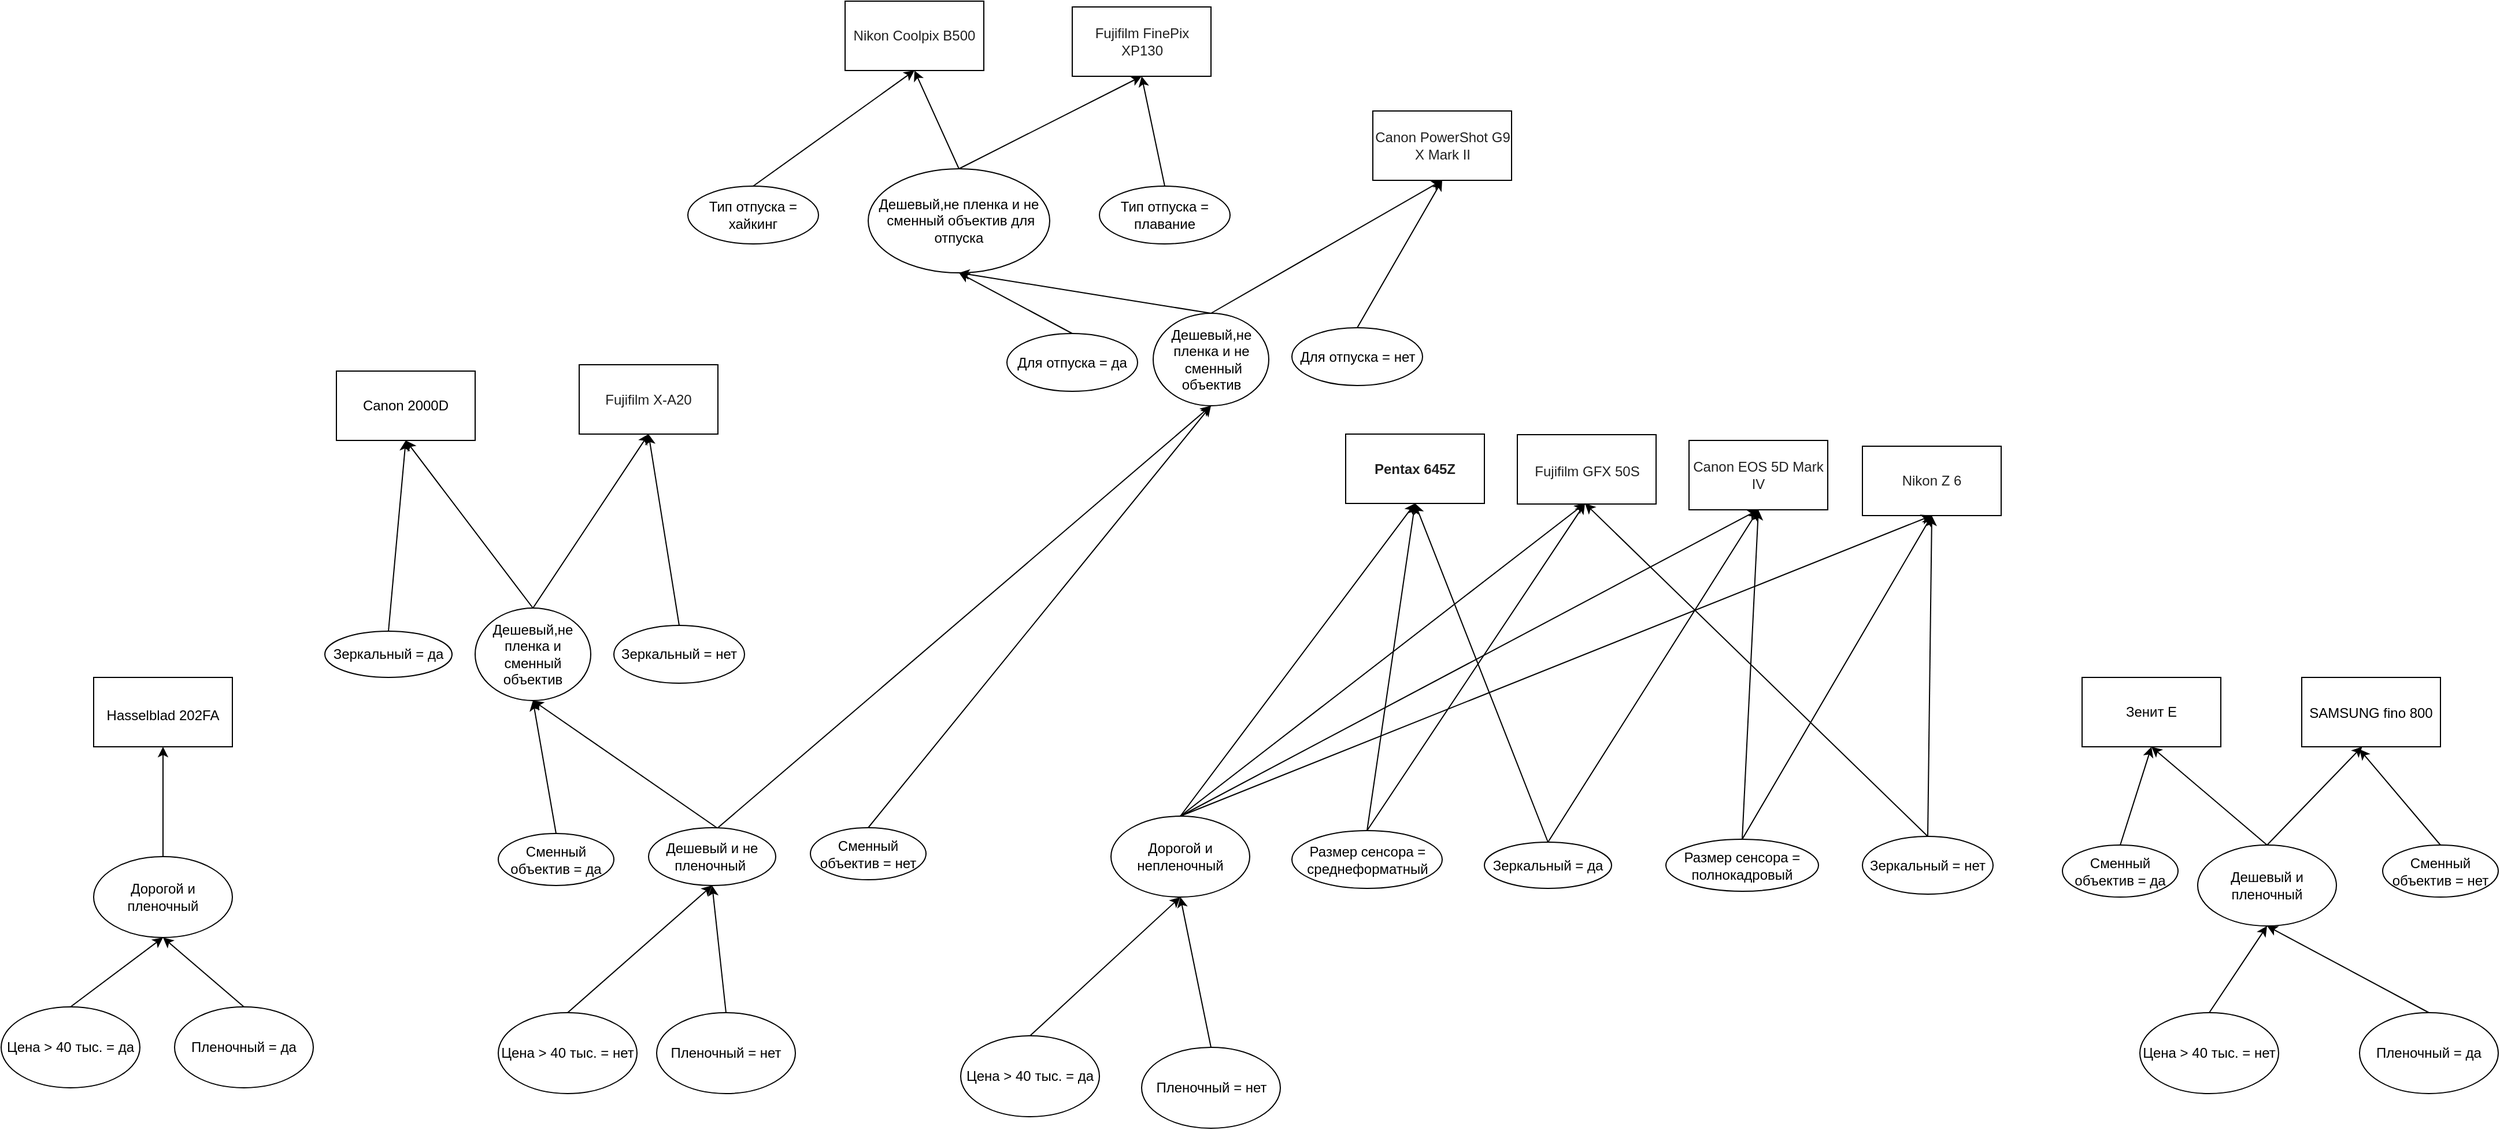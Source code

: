 <mxfile pages="1" version="11.2.8" type="device"><diagram id="IxVyrnrw6QYGaAFa2-H1" name="Page-1"><mxGraphModel dx="1221" dy="682" grid="1" gridSize="10" guides="1" tooltips="1" connect="1" arrows="1" fold="1" page="1" pageScale="1" pageWidth="2339" pageHeight="3300" math="0" shadow="0"><root><mxCell id="0"/><mxCell id="1" parent="0"/><mxCell id="fKASB1jWGZERVSjt7L6l-4" value="Цена &amp;gt; 40 тыс. = да" style="ellipse;whiteSpace=wrap;html=1;align=center;container=1;recursiveResize=0;treeFolding=1;treeMoving=1;fontStyle=0;fontSize=12;" parent="1" vertex="1"><mxGeometry x="140" y="2145" width="120" height="70" as="geometry"/></mxCell><mxCell id="fKASB1jWGZERVSjt7L6l-5" value="Цена &amp;gt; 40 тыс. = нет" style="ellipse;whiteSpace=wrap;html=1;align=center;container=1;recursiveResize=0;treeFolding=1;treeMoving=1;fontStyle=0;fontSize=12;" parent="1" vertex="1"><mxGeometry x="570" y="2150" width="120" height="70" as="geometry"/></mxCell><mxCell id="fKASB1jWGZERVSjt7L6l-7" value="Пленочный = да" style="ellipse;whiteSpace=wrap;html=1;align=center;container=1;recursiveResize=0;treeFolding=1;treeMoving=1;fontStyle=0;fontSize=12;" parent="1" vertex="1"><mxGeometry x="290" y="2145" width="120" height="70" as="geometry"/></mxCell><mxCell id="fKASB1jWGZERVSjt7L6l-8" value="Пленочный = нет" style="ellipse;whiteSpace=wrap;html=1;align=center;container=1;recursiveResize=0;treeFolding=1;treeMoving=1;fontStyle=0;fontSize=12;" parent="1" vertex="1"><mxGeometry x="707" y="2150" width="120" height="70" as="geometry"/></mxCell><mxCell id="fKASB1jWGZERVSjt7L6l-9" value="Цена &amp;gt; 40 тыс. = да" style="ellipse;whiteSpace=wrap;html=1;align=center;container=1;recursiveResize=0;treeFolding=1;treeMoving=1;fontStyle=0;fontSize=12;" parent="1" vertex="1"><mxGeometry x="970" y="2170" width="120" height="70" as="geometry"/></mxCell><mxCell id="fKASB1jWGZERVSjt7L6l-10" value="Цена &amp;gt; 40 тыс. = нет" style="ellipse;whiteSpace=wrap;html=1;align=center;container=1;recursiveResize=0;treeFolding=1;treeMoving=1;fontStyle=0;fontSize=12;" parent="1" vertex="1"><mxGeometry x="1990" y="2150" width="120" height="70" as="geometry"/></mxCell><mxCell id="fKASB1jWGZERVSjt7L6l-11" value="Пленочный = нет" style="ellipse;whiteSpace=wrap;html=1;align=center;container=1;recursiveResize=0;treeFolding=1;treeMoving=1;fontStyle=0;fontSize=12;" parent="1" vertex="1"><mxGeometry x="1126.5" y="2180" width="120" height="70" as="geometry"/></mxCell><mxCell id="fKASB1jWGZERVSjt7L6l-12" value="Пленочный = да" style="ellipse;whiteSpace=wrap;html=1;align=center;container=1;recursiveResize=0;treeFolding=1;treeMoving=1;fontStyle=0;fontSize=12;" parent="1" vertex="1"><mxGeometry x="2180" y="2150" width="120" height="70" as="geometry"/></mxCell><mxCell id="fKASB1jWGZERVSjt7L6l-14" value="Дешевый и не пленочный&amp;nbsp;" style="ellipse;whiteSpace=wrap;html=1;align=center;container=1;recursiveResize=0;treeFolding=1;treeMoving=1;fontStyle=0;fontSize=12;" parent="1" vertex="1"><mxGeometry x="700" y="1990" width="110" height="50" as="geometry"/></mxCell><mxCell id="fKASB1jWGZERVSjt7L6l-17" value="" style="endArrow=classic;html=1;entryX=0.5;entryY=1;entryDx=0;entryDy=0;exitX=0.5;exitY=0;exitDx=0;exitDy=0;fontStyle=0;fontSize=12;" parent="1" source="fKASB1jWGZERVSjt7L6l-5" target="fKASB1jWGZERVSjt7L6l-14" edge="1"><mxGeometry width="50" height="50" relative="1" as="geometry"><mxPoint x="280" y="2290" as="sourcePoint"/><mxPoint x="330" y="2240" as="targetPoint"/></mxGeometry></mxCell><mxCell id="fKASB1jWGZERVSjt7L6l-18" value="" style="endArrow=classic;html=1;entryX=0.5;entryY=1;entryDx=0;entryDy=0;exitX=0.5;exitY=0;exitDx=0;exitDy=0;fontStyle=0;fontSize=12;" parent="1" source="fKASB1jWGZERVSjt7L6l-8" target="fKASB1jWGZERVSjt7L6l-14" edge="1"><mxGeometry width="50" height="50" relative="1" as="geometry"><mxPoint x="640" y="2160" as="sourcePoint"/><mxPoint x="765" y="2050" as="targetPoint"/></mxGeometry></mxCell><mxCell id="fKASB1jWGZERVSjt7L6l-20" value="Сменный объектив = да&lt;br style=&quot;font-size: 12px;&quot;&gt;" style="ellipse;whiteSpace=wrap;html=1;align=center;container=1;recursiveResize=0;treeFolding=1;treeMoving=1;fontStyle=0;fontSize=12;" parent="1" vertex="1"><mxGeometry x="570" y="1995" width="100" height="45" as="geometry"/></mxCell><mxCell id="fKASB1jWGZERVSjt7L6l-23" value="Сменный объектив = нет" style="ellipse;whiteSpace=wrap;html=1;align=center;container=1;recursiveResize=0;treeFolding=1;treeMoving=1;fontStyle=0;fontSize=12;" parent="1" vertex="1"><mxGeometry x="840" y="1990" width="100" height="45" as="geometry"/></mxCell><mxCell id="fKASB1jWGZERVSjt7L6l-27" value="" style="endArrow=classic;html=1;entryX=0.5;entryY=1;entryDx=0;entryDy=0;exitX=0.5;exitY=0;exitDx=0;exitDy=0;fontStyle=0;fontSize=12;" parent="1" source="fKASB1jWGZERVSjt7L6l-20" target="fKASB1jWGZERVSjt7L6l-32" edge="1"><mxGeometry width="50" height="50" relative="1" as="geometry"><mxPoint x="621.5" y="1990" as="sourcePoint"/><mxPoint x="746.5" y="1880" as="targetPoint"/></mxGeometry></mxCell><mxCell id="fKASB1jWGZERVSjt7L6l-28" value="" style="endArrow=classic;html=1;entryX=0.5;entryY=1;entryDx=0;entryDy=0;fontStyle=0;fontSize=12;" parent="1" target="fKASB1jWGZERVSjt7L6l-32" edge="1"><mxGeometry width="50" height="50" relative="1" as="geometry"><mxPoint x="759" y="1990" as="sourcePoint"/><mxPoint x="746.5" y="1880" as="targetPoint"/></mxGeometry></mxCell><mxCell id="fKASB1jWGZERVSjt7L6l-32" value="Дешевый,не пленка и сменный объектив&lt;br style=&quot;font-size: 12px;&quot;&gt;" style="ellipse;whiteSpace=wrap;html=1;align=center;container=1;recursiveResize=0;treeFolding=1;treeMoving=1;fontStyle=0;fontSize=12;" parent="1" vertex="1"><mxGeometry x="550" y="1800" width="100" height="80" as="geometry"/></mxCell><mxCell id="fKASB1jWGZERVSjt7L6l-33" value="Зеркальный = да" style="ellipse;whiteSpace=wrap;html=1;align=center;container=1;recursiveResize=0;treeFolding=1;treeMoving=1;fontStyle=0;fontSize=12;" parent="1" vertex="1"><mxGeometry x="420" y="1820" width="110" height="40" as="geometry"/></mxCell><mxCell id="fKASB1jWGZERVSjt7L6l-34" value="Зеркальный = нет&lt;br style=&quot;font-size: 12px;&quot;&gt;" style="ellipse;whiteSpace=wrap;html=1;align=center;container=1;recursiveResize=0;treeFolding=1;treeMoving=1;fontStyle=0;fontSize=12;" parent="1" vertex="1"><mxGeometry x="670" y="1815" width="113" height="50" as="geometry"/></mxCell><mxCell id="fKASB1jWGZERVSjt7L6l-39" value="" style="endArrow=classic;html=1;entryX=0.5;entryY=1;entryDx=0;entryDy=0;exitX=0.5;exitY=0;exitDx=0;exitDy=0;fontStyle=0;fontSize=12;" parent="1" source="fKASB1jWGZERVSjt7L6l-33" target="fKASB1jWGZERVSjt7L6l-76" edge="1"><mxGeometry width="50" height="50" relative="1" as="geometry"><mxPoint x="535" y="1790" as="sourcePoint"/><mxPoint x="315" y="1677.5" as="targetPoint"/></mxGeometry></mxCell><mxCell id="fKASB1jWGZERVSjt7L6l-40" value="" style="endArrow=classic;html=1;entryX=0.5;entryY=1;entryDx=0;entryDy=0;exitX=0.5;exitY=0;exitDx=0;exitDy=0;fontStyle=0;fontSize=12;" parent="1" source="fKASB1jWGZERVSjt7L6l-32" target="fKASB1jWGZERVSjt7L6l-76" edge="1"><mxGeometry width="50" height="50" relative="1" as="geometry"><mxPoint x="585" y="1830" as="sourcePoint"/><mxPoint x="315" y="1677.5" as="targetPoint"/></mxGeometry></mxCell><mxCell id="fKASB1jWGZERVSjt7L6l-48" value="" style="endArrow=classic;html=1;exitX=0.5;exitY=0;exitDx=0;exitDy=0;entryX=0.5;entryY=1;entryDx=0;entryDy=0;fontStyle=0;fontSize=12;" parent="1" source="fKASB1jWGZERVSjt7L6l-32" target="fKASB1jWGZERVSjt7L6l-79" edge="1"><mxGeometry width="50" height="50" relative="1" as="geometry"><mxPoint x="650" y="1750" as="sourcePoint"/><mxPoint x="675" y="1585" as="targetPoint"/></mxGeometry></mxCell><mxCell id="fKASB1jWGZERVSjt7L6l-49" value="" style="endArrow=classic;html=1;entryX=0.5;entryY=1;entryDx=0;entryDy=0;exitX=0.5;exitY=0;exitDx=0;exitDy=0;fontStyle=0;fontSize=12;" parent="1" source="fKASB1jWGZERVSjt7L6l-34" target="fKASB1jWGZERVSjt7L6l-79" edge="1"><mxGeometry width="50" height="50" relative="1" as="geometry"><mxPoint x="727" y="1755" as="sourcePoint"/><mxPoint x="675" y="1585" as="targetPoint"/></mxGeometry></mxCell><mxCell id="fKASB1jWGZERVSjt7L6l-54" value="Дешевый,не пленка и не&lt;br style=&quot;font-size: 12px;&quot;&gt;&amp;nbsp;сменный объектив" style="ellipse;whiteSpace=wrap;html=1;align=center;container=1;recursiveResize=0;treeFolding=1;treeMoving=1;fontStyle=0;fontSize=12;" parent="1" vertex="1"><mxGeometry x="1136.5" y="1545" width="100" height="80" as="geometry"/></mxCell><mxCell id="fKASB1jWGZERVSjt7L6l-55" value="Для отпуска = нет" style="ellipse;whiteSpace=wrap;html=1;align=center;container=1;recursiveResize=0;treeFolding=1;treeMoving=1;fontStyle=0;fontSize=12;" parent="1" vertex="1"><mxGeometry x="1256.5" y="1557.5" width="113" height="50" as="geometry"/></mxCell><mxCell id="fKASB1jWGZERVSjt7L6l-56" value="" style="endArrow=classic;html=1;entryX=0.5;entryY=1;entryDx=0;entryDy=0;fontStyle=0;fontSize=12;" parent="1" target="fKASB1jWGZERVSjt7L6l-54" edge="1"><mxGeometry width="50" height="50" relative="1" as="geometry"><mxPoint x="760" y="1990" as="sourcePoint"/><mxPoint x="610" y="1890" as="targetPoint"/></mxGeometry></mxCell><mxCell id="fKASB1jWGZERVSjt7L6l-57" value="" style="endArrow=classic;html=1;entryX=0.5;entryY=1;entryDx=0;entryDy=0;exitX=0.5;exitY=0;exitDx=0;exitDy=0;fontStyle=0;fontSize=12;" parent="1" source="fKASB1jWGZERVSjt7L6l-23" target="fKASB1jWGZERVSjt7L6l-54" edge="1"><mxGeometry width="50" height="50" relative="1" as="geometry"><mxPoint x="769" y="2000" as="sourcePoint"/><mxPoint x="610" y="1890" as="targetPoint"/></mxGeometry></mxCell><mxCell id="fKASB1jWGZERVSjt7L6l-58" value="Для отпуска = да" style="ellipse;whiteSpace=wrap;html=1;align=center;container=1;recursiveResize=0;treeFolding=1;treeMoving=1;fontStyle=0;fontSize=12;" parent="1" vertex="1"><mxGeometry x="1010" y="1562.5" width="113" height="50" as="geometry"/></mxCell><mxCell id="fKASB1jWGZERVSjt7L6l-62" value="&lt;span style=&quot;white-space: normal; font-size: 12px;&quot;&gt;Дешевый,не пленка и не&lt;/span&gt;&lt;br style=&quot;white-space: normal; font-size: 12px;&quot;&gt;&lt;span style=&quot;white-space: normal; font-size: 12px;&quot;&gt;&amp;nbsp;сменный объектив для отпуска&lt;/span&gt;" style="ellipse;whiteSpace=wrap;html=1;align=center;container=1;recursiveResize=0;treeFolding=1;treeMoving=1;fontStyle=0;fontSize=12;" parent="1" vertex="1"><mxGeometry x="890" y="1420" width="157" height="90" as="geometry"/></mxCell><mxCell id="fKASB1jWGZERVSjt7L6l-63" value="Тип отпуска = плавание&lt;br style=&quot;font-size: 12px;&quot;&gt;" style="ellipse;whiteSpace=wrap;html=1;align=center;container=1;recursiveResize=0;treeFolding=1;treeMoving=1;fontStyle=0;fontSize=12;" parent="1" vertex="1"><mxGeometry x="1090" y="1435" width="113" height="50" as="geometry"/></mxCell><mxCell id="fKASB1jWGZERVSjt7L6l-65" value="" style="endArrow=classic;html=1;entryX=0.5;entryY=1;entryDx=0;entryDy=0;exitX=0.5;exitY=0;exitDx=0;exitDy=0;fontStyle=0;fontSize=12;" parent="1" source="fKASB1jWGZERVSjt7L6l-58" target="fKASB1jWGZERVSjt7L6l-62" edge="1"><mxGeometry width="50" height="50" relative="1" as="geometry"><mxPoint x="950" y="1645" as="sourcePoint"/><mxPoint x="1145" y="1430" as="targetPoint"/></mxGeometry></mxCell><mxCell id="fKASB1jWGZERVSjt7L6l-66" value="" style="endArrow=classic;html=1;entryX=0.5;entryY=1;entryDx=0;entryDy=0;exitX=0.5;exitY=0;exitDx=0;exitDy=0;fontStyle=0;fontSize=12;" parent="1" source="fKASB1jWGZERVSjt7L6l-54" target="fKASB1jWGZERVSjt7L6l-62" edge="1"><mxGeometry width="50" height="50" relative="1" as="geometry"><mxPoint x="1130" y="1557.5" as="sourcePoint"/><mxPoint x="1043.5" y="1465" as="targetPoint"/></mxGeometry></mxCell><mxCell id="fKASB1jWGZERVSjt7L6l-69" value="" style="endArrow=classic;html=1;exitX=0.5;exitY=0;exitDx=0;exitDy=0;entryX=0.5;entryY=1;entryDx=0;entryDy=0;fontStyle=0;fontSize=12;" parent="1" source="fKASB1jWGZERVSjt7L6l-54" target="fKASB1jWGZERVSjt7L6l-88" edge="1"><mxGeometry width="50" height="50" relative="1" as="geometry"><mxPoint x="1197" y="1555" as="sourcePoint"/><mxPoint x="1350" y="1440" as="targetPoint"/></mxGeometry></mxCell><mxCell id="fKASB1jWGZERVSjt7L6l-70" value="" style="endArrow=classic;html=1;exitX=0.5;exitY=0;exitDx=0;exitDy=0;entryX=0.5;entryY=1;entryDx=0;entryDy=0;fontStyle=0;fontSize=12;" parent="1" source="fKASB1jWGZERVSjt7L6l-55" target="fKASB1jWGZERVSjt7L6l-88" edge="1"><mxGeometry width="50" height="50" relative="1" as="geometry"><mxPoint x="1196.5" y="1555" as="sourcePoint"/><mxPoint x="1347" y="1440" as="targetPoint"/></mxGeometry></mxCell><mxCell id="fKASB1jWGZERVSjt7L6l-72" value="" style="endArrow=classic;html=1;exitX=0.5;exitY=0;exitDx=0;exitDy=0;entryX=0.5;entryY=1;entryDx=0;entryDy=0;fontStyle=0;fontSize=12;" parent="1" source="fKASB1jWGZERVSjt7L6l-62" target="fKASB1jWGZERVSjt7L6l-74" edge="1"><mxGeometry width="50" height="50" relative="1" as="geometry"><mxPoint x="1076.5" y="1572.5" as="sourcePoint"/><mxPoint x="910" y="1340" as="targetPoint"/></mxGeometry></mxCell><UserObject label="&lt;span style=&quot;color: rgb(32, 32, 32); font-family: &amp;quot;ys text&amp;quot;, sans-serif; font-size: 12px; background-color: rgb(255, 255, 255);&quot;&gt;Nikon Coolpix B500&lt;/span&gt;" treeRoot="1" id="fKASB1jWGZERVSjt7L6l-74"><mxCell style="whiteSpace=wrap;html=1;align=center;treeFolding=1;treeMoving=1;container=1;recursiveResize=0;fontStyle=0;fontSize=12;" parent="1" vertex="1"><mxGeometry x="870" y="1275" width="120" height="60" as="geometry"/></mxCell></UserObject><UserObject label="Canon 2000D" treeRoot="1" id="fKASB1jWGZERVSjt7L6l-76"><mxCell style="whiteSpace=wrap;html=1;align=center;treeFolding=1;treeMoving=1;container=1;recursiveResize=0;fontStyle=0;fontSize=12;" parent="1" vertex="1"><mxGeometry x="430" y="1595" width="120" height="60" as="geometry"/></mxCell></UserObject><UserObject label="&lt;h1 class=&quot;title title_size_28 title_bold_yes&quot; style=&quot;box-sizing: border-box ; margin: 0px ; padding: 0px ; line-height: 1.4em ; color: rgb(32 , 32 , 32) ; vertical-align: middle ; font-family: &amp;#34;ys text&amp;#34; , sans-serif ; background-color: rgb(255 , 255 , 255) ; font-size: 12px&quot;&gt;&lt;font style=&quot;font-size: 12px ; font-weight: normal&quot;&gt;Fujifilm X-A20&lt;/font&gt;&lt;/h1&gt;" treeRoot="1" id="fKASB1jWGZERVSjt7L6l-79"><mxCell style="whiteSpace=wrap;html=1;align=center;treeFolding=1;treeMoving=1;container=1;recursiveResize=0;fontStyle=0;fontSize=12;" parent="1" vertex="1"><mxGeometry x="640" y="1589.5" width="120" height="60" as="geometry"/></mxCell></UserObject><UserObject label="&lt;span style=&quot;color: rgb(32, 32, 32); font-family: &amp;quot;ys text&amp;quot;, sans-serif; font-size: 12px; background-color: rgb(255, 255, 255);&quot;&gt;Fujifilm FinePix XP130&lt;/span&gt;" treeRoot="1" id="fKASB1jWGZERVSjt7L6l-84"><mxCell style="whiteSpace=wrap;html=1;align=center;treeFolding=1;treeMoving=1;container=1;recursiveResize=0;fontStyle=0;fontSize=12;" parent="1" vertex="1"><mxGeometry x="1066.5" y="1280" width="120" height="60" as="geometry"/></mxCell></UserObject><UserObject label="&lt;span style=&quot;color: rgb(32, 32, 32); font-family: &amp;quot;ys text&amp;quot;, sans-serif; font-size: 12px; background-color: rgb(255, 255, 255);&quot;&gt;Canon PowerShot G9 X Mark II&lt;/span&gt;" treeRoot="1" id="fKASB1jWGZERVSjt7L6l-88"><mxCell style="whiteSpace=wrap;html=1;align=center;treeFolding=1;treeMoving=1;container=1;recursiveResize=0;fontStyle=0;fontSize=12;" parent="1" vertex="1"><mxGeometry x="1326.5" y="1370" width="120" height="60" as="geometry"/></mxCell></UserObject><mxCell id="fKASB1jWGZERVSjt7L6l-94" value="Дорогой и непленочный" style="ellipse;whiteSpace=wrap;html=1;align=center;container=1;recursiveResize=0;treeFolding=1;treeMoving=1;fontStyle=0;fontSize=12;" parent="1" vertex="1"><mxGeometry x="1100" y="1980" width="120" height="70" as="geometry"/></mxCell><mxCell id="fKASB1jWGZERVSjt7L6l-95" value="" style="endArrow=classic;html=1;entryX=0.5;entryY=1;entryDx=0;entryDy=0;exitX=0.5;exitY=0;exitDx=0;exitDy=0;fontStyle=0;fontSize=12;" parent="1" source="fKASB1jWGZERVSjt7L6l-11" target="fKASB1jWGZERVSjt7L6l-94" edge="1"><mxGeometry width="50" height="50" relative="1" as="geometry"><mxPoint x="1229" y="2181.5" as="sourcePoint"/><mxPoint x="1217.0" y="2071.5" as="targetPoint"/></mxGeometry></mxCell><mxCell id="fKASB1jWGZERVSjt7L6l-96" value="" style="endArrow=classic;html=1;entryX=0.5;entryY=1;entryDx=0;entryDy=0;exitX=0.5;exitY=0;exitDx=0;exitDy=0;fontStyle=0;fontSize=12;" parent="1" source="fKASB1jWGZERVSjt7L6l-9" target="fKASB1jWGZERVSjt7L6l-94" edge="1"><mxGeometry width="50" height="50" relative="1" as="geometry"><mxPoint x="1297.0" y="2196.5" as="sourcePoint"/><mxPoint x="1136.5" y="2116.5" as="targetPoint"/></mxGeometry></mxCell><mxCell id="fKASB1jWGZERVSjt7L6l-97" value="Зеркальный = да" style="ellipse;whiteSpace=wrap;html=1;align=center;container=1;recursiveResize=0;treeFolding=1;treeMoving=1;fontStyle=0;fontSize=12;" parent="1" vertex="1"><mxGeometry x="1423" y="2002.5" width="110" height="40" as="geometry"/></mxCell><mxCell id="fKASB1jWGZERVSjt7L6l-98" value="Зеркальный = нет&lt;br style=&quot;font-size: 12px;&quot;&gt;" style="ellipse;whiteSpace=wrap;html=1;align=center;container=1;recursiveResize=0;treeFolding=1;treeMoving=1;fontStyle=0;fontSize=12;" parent="1" vertex="1"><mxGeometry x="1750" y="1997.5" width="113" height="50" as="geometry"/></mxCell><mxCell id="fKASB1jWGZERVSjt7L6l-99" value="Размер сенсора = среднеформатный&lt;br style=&quot;font-size: 12px;&quot;&gt;" style="ellipse;whiteSpace=wrap;html=1;align=center;container=1;recursiveResize=0;treeFolding=1;treeMoving=1;fontStyle=0;fontSize=12;" parent="1" vertex="1"><mxGeometry x="1256.5" y="1992.5" width="130" height="50" as="geometry"/></mxCell><mxCell id="fKASB1jWGZERVSjt7L6l-100" value="Размер сенсора = полнокадровый" style="ellipse;whiteSpace=wrap;html=1;align=center;container=1;recursiveResize=0;treeFolding=1;treeMoving=1;fontStyle=0;fontSize=12;" parent="1" vertex="1"><mxGeometry x="1580" y="2000" width="132" height="45" as="geometry"/></mxCell><UserObject label="&lt;h1 class=&quot;title title_size_28 title_bold_yes&quot; style=&quot;box-sizing: border-box; margin: 0px; padding: 0px; line-height: 1.4em; font-size: 12px; color: rgb(32, 32, 32); vertical-align: middle; font-family: &amp;quot;ys text&amp;quot;, sans-serif; background-color: rgb(255, 255, 255);&quot;&gt;Pentax 645Z&lt;/h1&gt;" treeRoot="1" id="fKASB1jWGZERVSjt7L6l-103"><mxCell style="whiteSpace=wrap;html=1;align=center;treeFolding=1;treeMoving=1;container=1;recursiveResize=0;fontStyle=0;fontSize=12;" parent="1" vertex="1"><mxGeometry x="1303" y="1649.5" width="120" height="60" as="geometry"/></mxCell></UserObject><mxCell id="fKASB1jWGZERVSjt7L6l-107" value="" style="endArrow=classic;html=1;entryX=0.5;entryY=1;entryDx=0;entryDy=0;exitX=0.5;exitY=0;exitDx=0;exitDy=0;fontStyle=0;fontSize=12;" parent="1" source="fKASB1jWGZERVSjt7L6l-94" target="fKASB1jWGZERVSjt7L6l-103" edge="1"><mxGeometry width="50" height="50" relative="1" as="geometry"><mxPoint x="988.5" y="2056.5" as="sourcePoint"/><mxPoint x="858.5" y="1880" as="targetPoint"/></mxGeometry></mxCell><mxCell id="fKASB1jWGZERVSjt7L6l-108" value="" style="endArrow=classic;html=1;entryX=0.5;entryY=1;entryDx=0;entryDy=0;exitX=0.5;exitY=0;exitDx=0;exitDy=0;fontStyle=0;fontSize=12;" parent="1" source="fKASB1jWGZERVSjt7L6l-99" target="fKASB1jWGZERVSjt7L6l-103" edge="1"><mxGeometry width="50" height="50" relative="1" as="geometry"><mxPoint x="1309.5" y="1992.5" as="sourcePoint"/><mxPoint x="1324" y="1831" as="targetPoint"/></mxGeometry></mxCell><mxCell id="fKASB1jWGZERVSjt7L6l-109" value="" style="endArrow=classic;html=1;entryX=0.5;entryY=1;entryDx=0;entryDy=0;exitX=0.5;exitY=0;exitDx=0;exitDy=0;fontStyle=0;fontSize=12;" parent="1" source="fKASB1jWGZERVSjt7L6l-97" target="fKASB1jWGZERVSjt7L6l-103" edge="1"><mxGeometry width="50" height="50" relative="1" as="geometry"><mxPoint x="1165.0" y="1995" as="sourcePoint"/><mxPoint x="1306.5" y="1833.5" as="targetPoint"/></mxGeometry></mxCell><UserObject label="&lt;span style=&quot;color: rgb(32, 32, 32); font-family: &amp;quot;ys text&amp;quot;, sans-serif; font-size: 12px; background-color: rgb(255, 255, 255);&quot;&gt;Canon EOS 5D Mark IV&lt;/span&gt;" treeRoot="1" id="fKASB1jWGZERVSjt7L6l-115"><mxCell style="whiteSpace=wrap;html=1;align=center;treeFolding=1;treeMoving=1;container=1;recursiveResize=0;fontStyle=0;fontSize=12;" parent="1" vertex="1"><mxGeometry x="1600" y="1655" width="120" height="60" as="geometry"/></mxCell></UserObject><UserObject label="&lt;h1 class=&quot;title title_size_28 title_bold_yes&quot; style=&quot;box-sizing: border-box ; margin: 0px ; padding: 0px ; line-height: 1.4em ; font-size: 12px ; color: rgb(32 , 32 , 32) ; vertical-align: middle ; font-family: &amp;#34;ys text&amp;#34; , sans-serif ; background-color: rgb(255 , 255 , 255)&quot;&gt;&lt;span style=&quot;font-weight: normal&quot;&gt;Nikon Z 6&lt;/span&gt;&lt;/h1&gt;" treeRoot="1" id="fKASB1jWGZERVSjt7L6l-116"><mxCell style="whiteSpace=wrap;html=1;align=center;treeFolding=1;treeMoving=1;container=1;recursiveResize=0;fontStyle=0;fontSize=12;" parent="1" vertex="1"><mxGeometry x="1750" y="1660" width="120" height="60" as="geometry"/></mxCell></UserObject><mxCell id="fKASB1jWGZERVSjt7L6l-117" value="" style="endArrow=classic;html=1;entryX=0.5;entryY=1;entryDx=0;entryDy=0;fontStyle=0;fontSize=12;" parent="1" edge="1"><mxGeometry width="50" height="50" relative="1" as="geometry"><mxPoint x="1160" y="1980" as="sourcePoint"/><mxPoint x="1510" y="1709.5" as="targetPoint"/></mxGeometry></mxCell><mxCell id="fKASB1jWGZERVSjt7L6l-118" value="" style="endArrow=classic;html=1;entryX=0.5;entryY=1;entryDx=0;entryDy=0;exitX=0.5;exitY=0;exitDx=0;exitDy=0;fontStyle=0;fontSize=12;" parent="1" source="fKASB1jWGZERVSjt7L6l-99" edge="1"><mxGeometry width="50" height="50" relative="1" as="geometry"><mxPoint x="1331.5" y="2002.5" as="sourcePoint"/><mxPoint x="1510" y="1709.5" as="targetPoint"/></mxGeometry></mxCell><mxCell id="fKASB1jWGZERVSjt7L6l-119" value="" style="endArrow=classic;html=1;entryX=0.5;entryY=1;entryDx=0;entryDy=0;exitX=0.5;exitY=0;exitDx=0;exitDy=0;fontStyle=0;fontSize=12;" parent="1" source="fKASB1jWGZERVSjt7L6l-98" edge="1"><mxGeometry width="50" height="50" relative="1" as="geometry"><mxPoint x="1331.5" y="2002.5" as="sourcePoint"/><mxPoint x="1510" y="1709.5" as="targetPoint"/></mxGeometry></mxCell><mxCell id="fKASB1jWGZERVSjt7L6l-120" value="" style="endArrow=classic;html=1;entryX=0.5;entryY=1;entryDx=0;entryDy=0;exitX=0.5;exitY=0;exitDx=0;exitDy=0;fontStyle=0;fontSize=12;" parent="1" source="fKASB1jWGZERVSjt7L6l-94" target="fKASB1jWGZERVSjt7L6l-115" edge="1"><mxGeometry width="50" height="50" relative="1" as="geometry"><mxPoint x="1170.0" y="1990" as="sourcePoint"/><mxPoint x="1556.5" y="1712.5" as="targetPoint"/></mxGeometry></mxCell><mxCell id="fKASB1jWGZERVSjt7L6l-121" value="" style="endArrow=classic;html=1;entryX=0.5;entryY=1;entryDx=0;entryDy=0;exitX=0.5;exitY=0;exitDx=0;exitDy=0;fontStyle=0;fontSize=12;" parent="1" source="fKASB1jWGZERVSjt7L6l-97" target="fKASB1jWGZERVSjt7L6l-115" edge="1"><mxGeometry width="50" height="50" relative="1" as="geometry"><mxPoint x="1331.5" y="2002.5" as="sourcePoint"/><mxPoint x="1556.5" y="1712.5" as="targetPoint"/></mxGeometry></mxCell><mxCell id="fKASB1jWGZERVSjt7L6l-122" value="" style="endArrow=classic;html=1;entryX=0.5;entryY=1;entryDx=0;entryDy=0;exitX=0.5;exitY=0;exitDx=0;exitDy=0;fontStyle=0;fontSize=12;" parent="1" source="fKASB1jWGZERVSjt7L6l-100" target="fKASB1jWGZERVSjt7L6l-115" edge="1"><mxGeometry width="50" height="50" relative="1" as="geometry"><mxPoint x="1816.5" y="2007.5" as="sourcePoint"/><mxPoint x="1556.5" y="1712.5" as="targetPoint"/></mxGeometry></mxCell><mxCell id="fKASB1jWGZERVSjt7L6l-123" value="" style="endArrow=classic;html=1;entryX=0.5;entryY=1;entryDx=0;entryDy=0;exitX=0.5;exitY=0;exitDx=0;exitDy=0;fontStyle=0;fontSize=12;" parent="1" source="fKASB1jWGZERVSjt7L6l-100" target="fKASB1jWGZERVSjt7L6l-116" edge="1"><mxGeometry width="50" height="50" relative="1" as="geometry"><mxPoint x="1656.0" y="2010" as="sourcePoint"/><mxPoint x="1770.0" y="1725" as="targetPoint"/></mxGeometry></mxCell><mxCell id="fKASB1jWGZERVSjt7L6l-124" value="" style="endArrow=classic;html=1;entryX=0.5;entryY=1;entryDx=0;entryDy=0;exitX=0.5;exitY=0;exitDx=0;exitDy=0;fontStyle=0;fontSize=12;" parent="1" source="fKASB1jWGZERVSjt7L6l-98" target="fKASB1jWGZERVSjt7L6l-116" edge="1"><mxGeometry width="50" height="50" relative="1" as="geometry"><mxPoint x="1656.0" y="2010" as="sourcePoint"/><mxPoint x="1940" y="1830" as="targetPoint"/></mxGeometry></mxCell><mxCell id="fKASB1jWGZERVSjt7L6l-125" value="" style="endArrow=classic;html=1;entryX=0.5;entryY=1;entryDx=0;entryDy=0;exitX=0.5;exitY=0;exitDx=0;exitDy=0;fontStyle=0;fontSize=12;" parent="1" source="fKASB1jWGZERVSjt7L6l-94" target="fKASB1jWGZERVSjt7L6l-116" edge="1"><mxGeometry width="50" height="50" relative="1" as="geometry"><mxPoint x="1170.0" y="1990" as="sourcePoint"/><mxPoint x="1770.0" y="1725" as="targetPoint"/></mxGeometry></mxCell><mxCell id="fKASB1jWGZERVSjt7L6l-126" value="Дешевый и &lt;br style=&quot;font-size: 12px;&quot;&gt;пленочный" style="ellipse;whiteSpace=wrap;html=1;align=center;container=1;recursiveResize=0;treeFolding=1;treeMoving=1;fontStyle=0;fontSize=12;" parent="1" vertex="1"><mxGeometry x="2040" y="2005" width="120" height="70" as="geometry"/></mxCell><mxCell id="fKASB1jWGZERVSjt7L6l-128" value="" style="endArrow=classic;html=1;entryX=0.5;entryY=1;entryDx=0;entryDy=0;exitX=0.5;exitY=0;exitDx=0;exitDy=0;fontStyle=0;fontSize=12;" parent="1" source="fKASB1jWGZERVSjt7L6l-12" target="fKASB1jWGZERVSjt7L6l-126" edge="1"><mxGeometry width="50" height="50" relative="1" as="geometry"><mxPoint x="2183.5" y="2157.5" as="sourcePoint"/><mxPoint x="2240" y="1990" as="targetPoint"/></mxGeometry></mxCell><mxCell id="fKASB1jWGZERVSjt7L6l-129" value="" style="endArrow=classic;html=1;entryX=0.5;entryY=1;entryDx=0;entryDy=0;exitX=0.5;exitY=0;exitDx=0;exitDy=0;fontStyle=0;fontSize=12;" parent="1" source="fKASB1jWGZERVSjt7L6l-10" target="fKASB1jWGZERVSjt7L6l-126" edge="1"><mxGeometry width="50" height="50" relative="1" as="geometry"><mxPoint x="2250" y="2160" as="sourcePoint"/><mxPoint x="2110" y="2090" as="targetPoint"/></mxGeometry></mxCell><mxCell id="fKASB1jWGZERVSjt7L6l-130" value="Сменный объектив = да&lt;br style=&quot;font-size: 12px;&quot;&gt;" style="ellipse;whiteSpace=wrap;html=1;align=center;container=1;recursiveResize=0;treeFolding=1;treeMoving=1;fontStyle=0;fontSize=12;" parent="1" vertex="1"><mxGeometry x="1923" y="2005" width="100" height="45" as="geometry"/></mxCell><mxCell id="fKASB1jWGZERVSjt7L6l-131" value="Сменный объектив = нет" style="ellipse;whiteSpace=wrap;html=1;align=center;container=1;recursiveResize=0;treeFolding=1;treeMoving=1;fontStyle=0;fontSize=12;" parent="1" vertex="1"><mxGeometry x="2200" y="2005" width="100" height="45" as="geometry"/></mxCell><UserObject label="Зенит Е" treeRoot="1" id="fKASB1jWGZERVSjt7L6l-132"><mxCell style="whiteSpace=wrap;html=1;align=center;treeFolding=1;treeMoving=1;container=1;recursiveResize=0;fontStyle=0;fontSize=12;" parent="1" vertex="1"><mxGeometry x="1940" y="1860" width="120" height="60" as="geometry"/></mxCell></UserObject><UserObject label="&lt;h1 class=&quot;title-info-title&quot; style=&quot;outline-color: rgb(0 , 145 , 217) ; margin: 0px ; padding: 0px ; border: 0px ; font-stretch: inherit ; font-size: 12px ; line-height: 40px ; font-family: &amp;#34;arial&amp;#34; , &amp;#34;helvetica neue&amp;#34; , &amp;#34;helvetica&amp;#34; , sans-serif ; vertical-align: baseline ; overflow: hidden ; text-overflow: ellipsis ; white-space: nowrap ; background-color: rgb(255 , 255 , 255)&quot;&gt;&lt;span class=&quot;title-info-title-text&quot; itemprop=&quot;name&quot; style=&quot;outline-color: rgb(0 , 145 , 217) ; margin: 0px ; padding: 0px ; border: 0px ; font-style: inherit ; font-variant: inherit ; font-stretch: inherit ; font-size: 12px ; line-height: inherit ; font-family: inherit ; vertical-align: baseline ; white-space: normal ; font-weight: normal&quot;&gt;SAMSUNG fino 800&lt;/span&gt;&lt;/h1&gt;" treeRoot="1" id="fKASB1jWGZERVSjt7L6l-133"><mxCell style="whiteSpace=wrap;html=1;align=center;treeFolding=1;treeMoving=1;container=1;recursiveResize=0;fontStyle=0;fontSize=12;" parent="1" vertex="1"><mxGeometry x="2130" y="1860" width="120" height="60" as="geometry"/></mxCell></UserObject><mxCell id="fKASB1jWGZERVSjt7L6l-134" value="" style="endArrow=classic;html=1;entryX=0.5;entryY=1;entryDx=0;entryDy=0;exitX=0.5;exitY=0;exitDx=0;exitDy=0;fontStyle=0;fontSize=12;" parent="1" source="fKASB1jWGZERVSjt7L6l-130" target="fKASB1jWGZERVSjt7L6l-132" edge="1"><mxGeometry width="50" height="50" relative="1" as="geometry"><mxPoint x="1816.5" y="2007.5" as="sourcePoint"/><mxPoint x="1873" y="1840" as="targetPoint"/></mxGeometry></mxCell><mxCell id="fKASB1jWGZERVSjt7L6l-135" value="" style="endArrow=classic;html=1;entryX=0.5;entryY=1;entryDx=0;entryDy=0;exitX=0.5;exitY=0;exitDx=0;exitDy=0;fontStyle=0;fontSize=12;" parent="1" source="fKASB1jWGZERVSjt7L6l-126" target="fKASB1jWGZERVSjt7L6l-132" edge="1"><mxGeometry width="50" height="50" relative="1" as="geometry"><mxPoint x="1983" y="2015" as="sourcePoint"/><mxPoint x="2010" y="1930" as="targetPoint"/></mxGeometry></mxCell><mxCell id="fKASB1jWGZERVSjt7L6l-136" value="" style="endArrow=classic;html=1;entryX=0.436;entryY=0.997;entryDx=0;entryDy=0;exitX=0.5;exitY=0;exitDx=0;exitDy=0;entryPerimeter=0;fontStyle=0;fontSize=12;" parent="1" source="fKASB1jWGZERVSjt7L6l-126" target="fKASB1jWGZERVSjt7L6l-133" edge="1"><mxGeometry width="50" height="50" relative="1" as="geometry"><mxPoint x="1983" y="2015" as="sourcePoint"/><mxPoint x="2010" y="1930" as="targetPoint"/></mxGeometry></mxCell><mxCell id="fKASB1jWGZERVSjt7L6l-137" value="" style="endArrow=classic;html=1;entryX=0.416;entryY=1.036;entryDx=0;entryDy=0;exitX=0.5;exitY=0;exitDx=0;exitDy=0;entryPerimeter=0;fontStyle=0;fontSize=12;" parent="1" source="fKASB1jWGZERVSjt7L6l-131" target="fKASB1jWGZERVSjt7L6l-133" edge="1"><mxGeometry width="50" height="50" relative="1" as="geometry"><mxPoint x="2110" y="2015" as="sourcePoint"/><mxPoint x="2192.32" y="1929.82" as="targetPoint"/></mxGeometry></mxCell><mxCell id="fKASB1jWGZERVSjt7L6l-139" value="Дорогой и пленочный" style="ellipse;whiteSpace=wrap;html=1;align=center;container=1;recursiveResize=0;treeFolding=1;treeMoving=1;fontStyle=0;fontSize=12;" parent="1" vertex="1"><mxGeometry x="220" y="2015" width="120" height="70" as="geometry"/></mxCell><mxCell id="fKASB1jWGZERVSjt7L6l-140" value="" style="endArrow=classic;html=1;entryX=0.5;entryY=1;entryDx=0;entryDy=0;exitX=0.5;exitY=0;exitDx=0;exitDy=0;fontStyle=0;fontSize=12;" parent="1" source="fKASB1jWGZERVSjt7L6l-4" target="fKASB1jWGZERVSjt7L6l-139" edge="1"><mxGeometry width="50" height="50" relative="1" as="geometry"><mxPoint x="165" y="2180" as="sourcePoint"/><mxPoint x="290.0" y="2070" as="targetPoint"/></mxGeometry></mxCell><mxCell id="fKASB1jWGZERVSjt7L6l-141" value="" style="endArrow=classic;html=1;entryX=0.5;entryY=1;entryDx=0;entryDy=0;exitX=0.5;exitY=0;exitDx=0;exitDy=0;fontStyle=0;fontSize=12;" parent="1" source="fKASB1jWGZERVSjt7L6l-7" target="fKASB1jWGZERVSjt7L6l-139" edge="1"><mxGeometry width="50" height="50" relative="1" as="geometry"><mxPoint x="312" y="2170" as="sourcePoint"/><mxPoint x="300.0" y="2060" as="targetPoint"/></mxGeometry></mxCell><UserObject label="&lt;h1 class=&quot;title-info-title&quot; style=&quot;outline-color: rgb(0 , 145 , 217) ; margin: 0px ; padding: 0px ; border: 0px ; font-weight: 400 ; font-stretch: inherit ; line-height: 40px ; font-family: &amp;#34;arial&amp;#34; , &amp;#34;helvetica neue&amp;#34; , &amp;#34;helvetica&amp;#34; , sans-serif ; vertical-align: baseline ; overflow: hidden ; text-overflow: ellipsis ; white-space: nowrap ; background-color: rgb(255 , 255 , 255)&quot;&gt;&lt;span class=&quot;title-info-title-text&quot; itemprop=&quot;name&quot; style=&quot;font-style: inherit ; font-variant: inherit ; font-weight: inherit ; font-stretch: inherit ; line-height: inherit ; font-family: inherit ; outline-color: rgb(0 , 145 , 217) ; margin: 0px ; padding: 0px ; border: 0px ; vertical-align: baseline ; white-space: normal&quot;&gt;&lt;font style=&quot;font-size: 12px&quot;&gt;Hasselblad 202FA&lt;/font&gt;&lt;/span&gt;&lt;/h1&gt;" treeRoot="1" id="fKASB1jWGZERVSjt7L6l-142"><mxCell style="whiteSpace=wrap;html=1;align=center;treeFolding=1;treeMoving=1;container=1;recursiveResize=0;fontStyle=0;fontSize=12;" parent="1" vertex="1"><mxGeometry x="220" y="1860" width="120" height="60" as="geometry"/></mxCell></UserObject><mxCell id="fKASB1jWGZERVSjt7L6l-143" value="" style="endArrow=classic;html=1;entryX=0.5;entryY=1;entryDx=0;entryDy=0;exitX=0.5;exitY=0;exitDx=0;exitDy=0;fontStyle=0;fontSize=12;" parent="1" source="fKASB1jWGZERVSjt7L6l-139" target="fKASB1jWGZERVSjt7L6l-142" edge="1"><mxGeometry width="50" height="50" relative="1" as="geometry"><mxPoint x="240" y="2035" as="sourcePoint"/><mxPoint x="220" y="1920" as="targetPoint"/></mxGeometry></mxCell><mxCell id="fKASB1jWGZERVSjt7L6l-146" value="Тип отпуска = хайкинг" style="ellipse;whiteSpace=wrap;html=1;align=center;container=1;recursiveResize=0;treeFolding=1;treeMoving=1;fontStyle=0;fontSize=12;" parent="1" vertex="1"><mxGeometry x="734" y="1435" width="113" height="50" as="geometry"/></mxCell><mxCell id="fKASB1jWGZERVSjt7L6l-147" value="" style="endArrow=classic;html=1;exitX=0.5;exitY=0;exitDx=0;exitDy=0;entryX=0.5;entryY=1;entryDx=0;entryDy=0;fontStyle=0;fontSize=12;" parent="1" source="fKASB1jWGZERVSjt7L6l-146" target="fKASB1jWGZERVSjt7L6l-74" edge="1"><mxGeometry width="50" height="50" relative="1" as="geometry"><mxPoint x="978.5" y="1430" as="sourcePoint"/><mxPoint x="940" y="1345" as="targetPoint"/></mxGeometry></mxCell><mxCell id="fKASB1jWGZERVSjt7L6l-148" value="" style="endArrow=classic;html=1;exitX=0.5;exitY=0;exitDx=0;exitDy=0;entryX=0.5;entryY=1;entryDx=0;entryDy=0;fontStyle=0;fontSize=12;" parent="1" source="fKASB1jWGZERVSjt7L6l-62" target="fKASB1jWGZERVSjt7L6l-84" edge="1"><mxGeometry width="50" height="50" relative="1" as="geometry"><mxPoint x="800.5" y="1445" as="sourcePoint"/><mxPoint x="940" y="1345" as="targetPoint"/></mxGeometry></mxCell><mxCell id="fKASB1jWGZERVSjt7L6l-149" value="" style="endArrow=classic;html=1;exitX=0.5;exitY=0;exitDx=0;exitDy=0;entryX=0.5;entryY=1;entryDx=0;entryDy=0;fontStyle=0;fontSize=12;" parent="1" source="fKASB1jWGZERVSjt7L6l-63" target="fKASB1jWGZERVSjt7L6l-84" edge="1"><mxGeometry width="50" height="50" relative="1" as="geometry"><mxPoint x="978.5" y="1430" as="sourcePoint"/><mxPoint x="940" y="1345" as="targetPoint"/></mxGeometry></mxCell><UserObject label="&lt;h1 class=&quot;title title_size_28 title_bold_yes&quot; style=&quot;box-sizing: border-box ; margin: 0px ; padding: 0px ; line-height: 1.4em ; color: rgb(32 , 32 , 32) ; vertical-align: middle ; font-family: &amp;#34;ys text&amp;#34; , sans-serif ; background-color: rgb(255 , 255 , 255)&quot;&gt;&lt;span style=&quot;font-family: &amp;#34;ys text&amp;#34; , sans-serif ; font-weight: normal&quot;&gt;&lt;font style=&quot;font-size: 12px&quot;&gt;Fujifilm GFX 50S&lt;/font&gt;&lt;/span&gt;&lt;br&gt;&lt;/h1&gt;" treeRoot="1" id="EQ14rRq83bVC89cYraig-2"><mxCell style="whiteSpace=wrap;html=1;align=center;treeFolding=1;treeMoving=1;container=1;recursiveResize=0;fontStyle=0;fontSize=12;" vertex="1" parent="1"><mxGeometry x="1451.5" y="1650" width="120" height="60" as="geometry"/></mxCell></UserObject></root></mxGraphModel></diagram></mxfile>